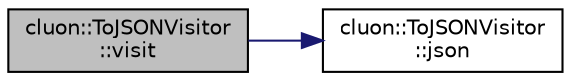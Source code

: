 digraph "cluon::ToJSONVisitor::visit"
{
 // LATEX_PDF_SIZE
  edge [fontname="Helvetica",fontsize="10",labelfontname="Helvetica",labelfontsize="10"];
  node [fontname="Helvetica",fontsize="10",shape=record];
  rankdir="LR";
  Node1 [label="cluon::ToJSONVisitor\l::visit",height=0.2,width=0.4,color="black", fillcolor="grey75", style="filled", fontcolor="black",tooltip=" "];
  Node1 -> Node2 [color="midnightblue",fontsize="10",style="solid",fontname="Helvetica"];
  Node2 [label="cluon::ToJSONVisitor\l::json",height=0.2,width=0.4,color="black", fillcolor="white", style="filled",URL="$classcluon_1_1ToJSONVisitor.html#aafec5e48f036cc0695f3ddf1195be429",tooltip=" "];
}
